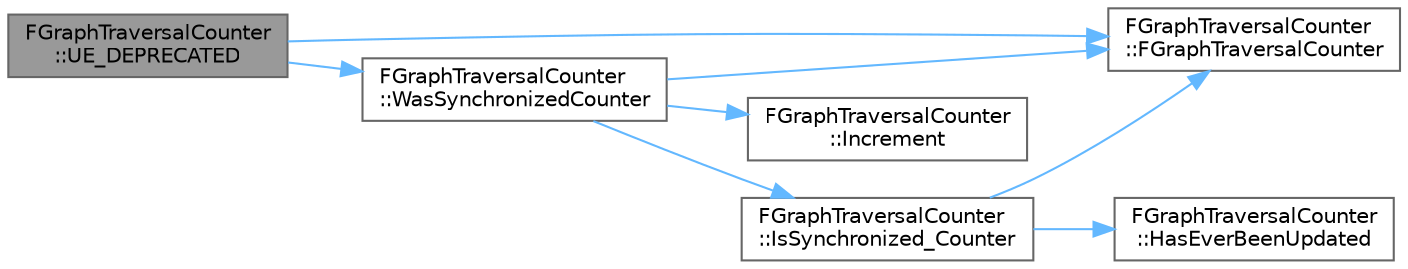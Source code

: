 digraph "FGraphTraversalCounter::UE_DEPRECATED"
{
 // INTERACTIVE_SVG=YES
 // LATEX_PDF_SIZE
  bgcolor="transparent";
  edge [fontname=Helvetica,fontsize=10,labelfontname=Helvetica,labelfontsize=10];
  node [fontname=Helvetica,fontsize=10,shape=box,height=0.2,width=0.4];
  rankdir="LR";
  Node1 [id="Node000001",label="FGraphTraversalCounter\l::UE_DEPRECATED",height=0.2,width=0.4,color="gray40", fillcolor="grey60", style="filled", fontcolor="black",tooltip=" "];
  Node1 -> Node2 [id="edge1_Node000001_Node000002",color="steelblue1",style="solid",tooltip=" "];
  Node2 [id="Node000002",label="FGraphTraversalCounter\l::FGraphTraversalCounter",height=0.2,width=0.4,color="grey40", fillcolor="white", style="filled",URL="$d3/d00/structFGraphTraversalCounter.html#a4356f4176abf7ba09b138df9a5e31f09",tooltip=" "];
  Node1 -> Node3 [id="edge2_Node000001_Node000003",color="steelblue1",style="solid",tooltip=" "];
  Node3 [id="Node000003",label="FGraphTraversalCounter\l::WasSynchronizedCounter",height=0.2,width=0.4,color="grey40", fillcolor="white", style="filled",URL="$d3/d00/structFGraphTraversalCounter.html#a26c5248acf1874d8ce6fd0fc67edde0d",tooltip="Check if this counter is either synchronized with another or is one update behind."];
  Node3 -> Node2 [id="edge3_Node000003_Node000002",color="steelblue1",style="solid",tooltip=" "];
  Node3 -> Node4 [id="edge4_Node000003_Node000004",color="steelblue1",style="solid",tooltip=" "];
  Node4 [id="Node000004",label="FGraphTraversalCounter\l::Increment",height=0.2,width=0.4,color="grey40", fillcolor="white", style="filled",URL="$d3/d00/structFGraphTraversalCounter.html#a8aa6aa97b386e4ea7d5c81286e0a8f75",tooltip="Increases the internal counter, and refreshes the current global frame counter."];
  Node3 -> Node5 [id="edge5_Node000003_Node000005",color="steelblue1",style="solid",tooltip=" "];
  Node5 [id="Node000005",label="FGraphTraversalCounter\l::IsSynchronized_Counter",height=0.2,width=0.4,color="grey40", fillcolor="white", style="filled",URL="$d3/d00/structFGraphTraversalCounter.html#aa159fd94b71a71673aa98bf3e7159ac5",tooltip="Check whether the internal counter is synchronized between this and another counter."];
  Node5 -> Node2 [id="edge6_Node000005_Node000002",color="steelblue1",style="solid",tooltip=" "];
  Node5 -> Node6 [id="edge7_Node000005_Node000006",color="steelblue1",style="solid",tooltip=" "];
  Node6 [id="Node000006",label="FGraphTraversalCounter\l::HasEverBeenUpdated",height=0.2,width=0.4,color="grey40", fillcolor="white", style="filled",URL="$d3/d00/structFGraphTraversalCounter.html#aead9cac485954abe29653aae0c989ce4",tooltip=" "];
}
